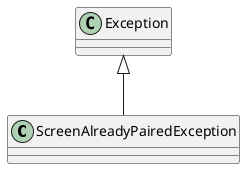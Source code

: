 @startuml
class ScreenAlreadyPairedException {
}
Exception <|-- ScreenAlreadyPairedException
@enduml
